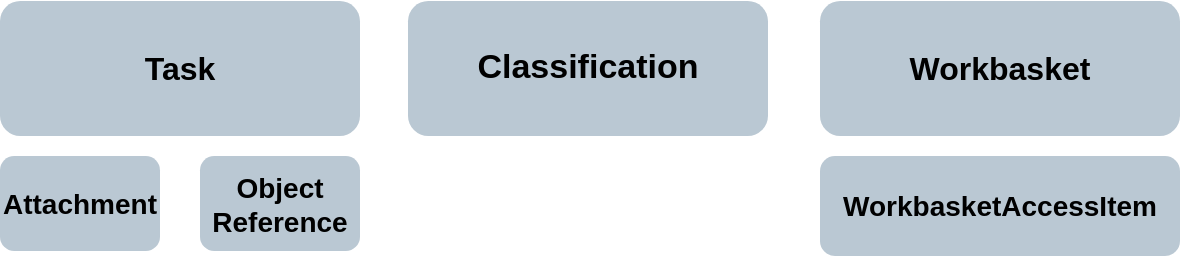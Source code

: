<mxfile version="26.0.9">
  <diagram id="ABNCZyfbNFh-MfdMv4a-" name="Page-1">
    <mxGraphModel dx="989" dy="659" grid="1" gridSize="10" guides="1" tooltips="1" connect="1" arrows="1" fold="1" page="1" pageScale="1" pageWidth="827" pageHeight="1169" math="0" shadow="0">
      <root>
        <mxCell id="0" />
        <mxCell id="1" parent="0" />
        <mxCell id="4" value="&lt;b&gt;&lt;font style=&quot;font-size: 17px&quot;&gt;Classification&lt;/font&gt;&lt;/b&gt;" style="rounded=1;whiteSpace=wrap;html=1;fillColor=#bac8d3;strokeColor=none;" parent="1" vertex="1">
          <mxGeometry x="234" y="162.5" width="180" height="67.5" as="geometry" />
        </mxCell>
        <mxCell id="10" value="&lt;b&gt;&lt;font style=&quot;font-size: 16px&quot;&gt;Workbasket&lt;/font&gt;&lt;/b&gt;" style="rounded=1;whiteSpace=wrap;html=1;fillColor=#bac8d3;strokeColor=none;" parent="1" vertex="1">
          <mxGeometry x="440" y="162.5" width="180" height="67.5" as="geometry" />
        </mxCell>
        <mxCell id="27" value="&lt;b&gt;&lt;font style=&quot;font-size: 14px&quot;&gt;Attachment&lt;/font&gt;&lt;/b&gt;" style="rounded=1;whiteSpace=wrap;html=1;fillColor=#bac8d3;strokeColor=none;" parent="1" vertex="1">
          <mxGeometry x="30" y="240" width="80" height="47.5" as="geometry" />
        </mxCell>
        <mxCell id="28" value="&lt;b&gt;&lt;font style=&quot;font-size: 14px&quot;&gt;Object Reference&lt;/font&gt;&lt;/b&gt;" style="rounded=1;whiteSpace=wrap;html=1;fillColor=#bac8d3;strokeColor=none;" parent="1" vertex="1">
          <mxGeometry x="130" y="240" width="80" height="47.5" as="geometry" />
        </mxCell>
        <mxCell id="30" value="&lt;b&gt;&lt;font style=&quot;font-size: 14px&quot;&gt;WorkbasketAccessItem&lt;/font&gt;&lt;/b&gt;" style="rounded=1;whiteSpace=wrap;html=1;fillColor=#bac8d3;strokeColor=none;" parent="1" vertex="1">
          <mxGeometry x="440" y="240" width="180" height="50" as="geometry" />
        </mxCell>
        <mxCell id="amvpmaF6T9lLqXScoLZw-30" value="&lt;b&gt;&lt;font style=&quot;font-size: 16px&quot;&gt;Task&lt;/font&gt;&lt;/b&gt;" style="rounded=1;whiteSpace=wrap;html=1;fillColor=#bac8d3;strokeColor=none;" parent="1" vertex="1">
          <mxGeometry x="30" y="162.5" width="180" height="67.5" as="geometry" />
        </mxCell>
      </root>
    </mxGraphModel>
  </diagram>
</mxfile>
